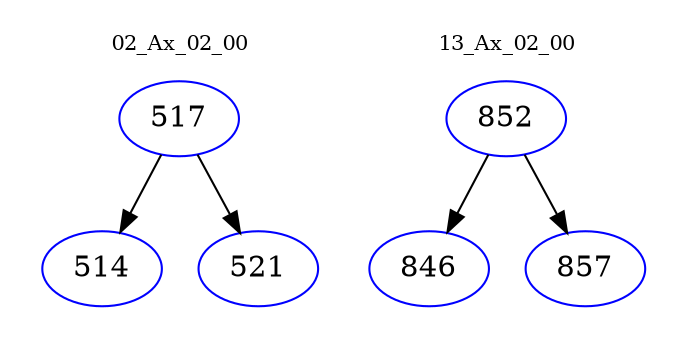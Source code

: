 digraph{
subgraph cluster_0 {
color = white
label = "02_Ax_02_00";
fontsize=10;
T0_517 [label="517", color="blue"]
T0_517 -> T0_514 [color="black"]
T0_514 [label="514", color="blue"]
T0_517 -> T0_521 [color="black"]
T0_521 [label="521", color="blue"]
}
subgraph cluster_1 {
color = white
label = "13_Ax_02_00";
fontsize=10;
T1_852 [label="852", color="blue"]
T1_852 -> T1_846 [color="black"]
T1_846 [label="846", color="blue"]
T1_852 -> T1_857 [color="black"]
T1_857 [label="857", color="blue"]
}
}
